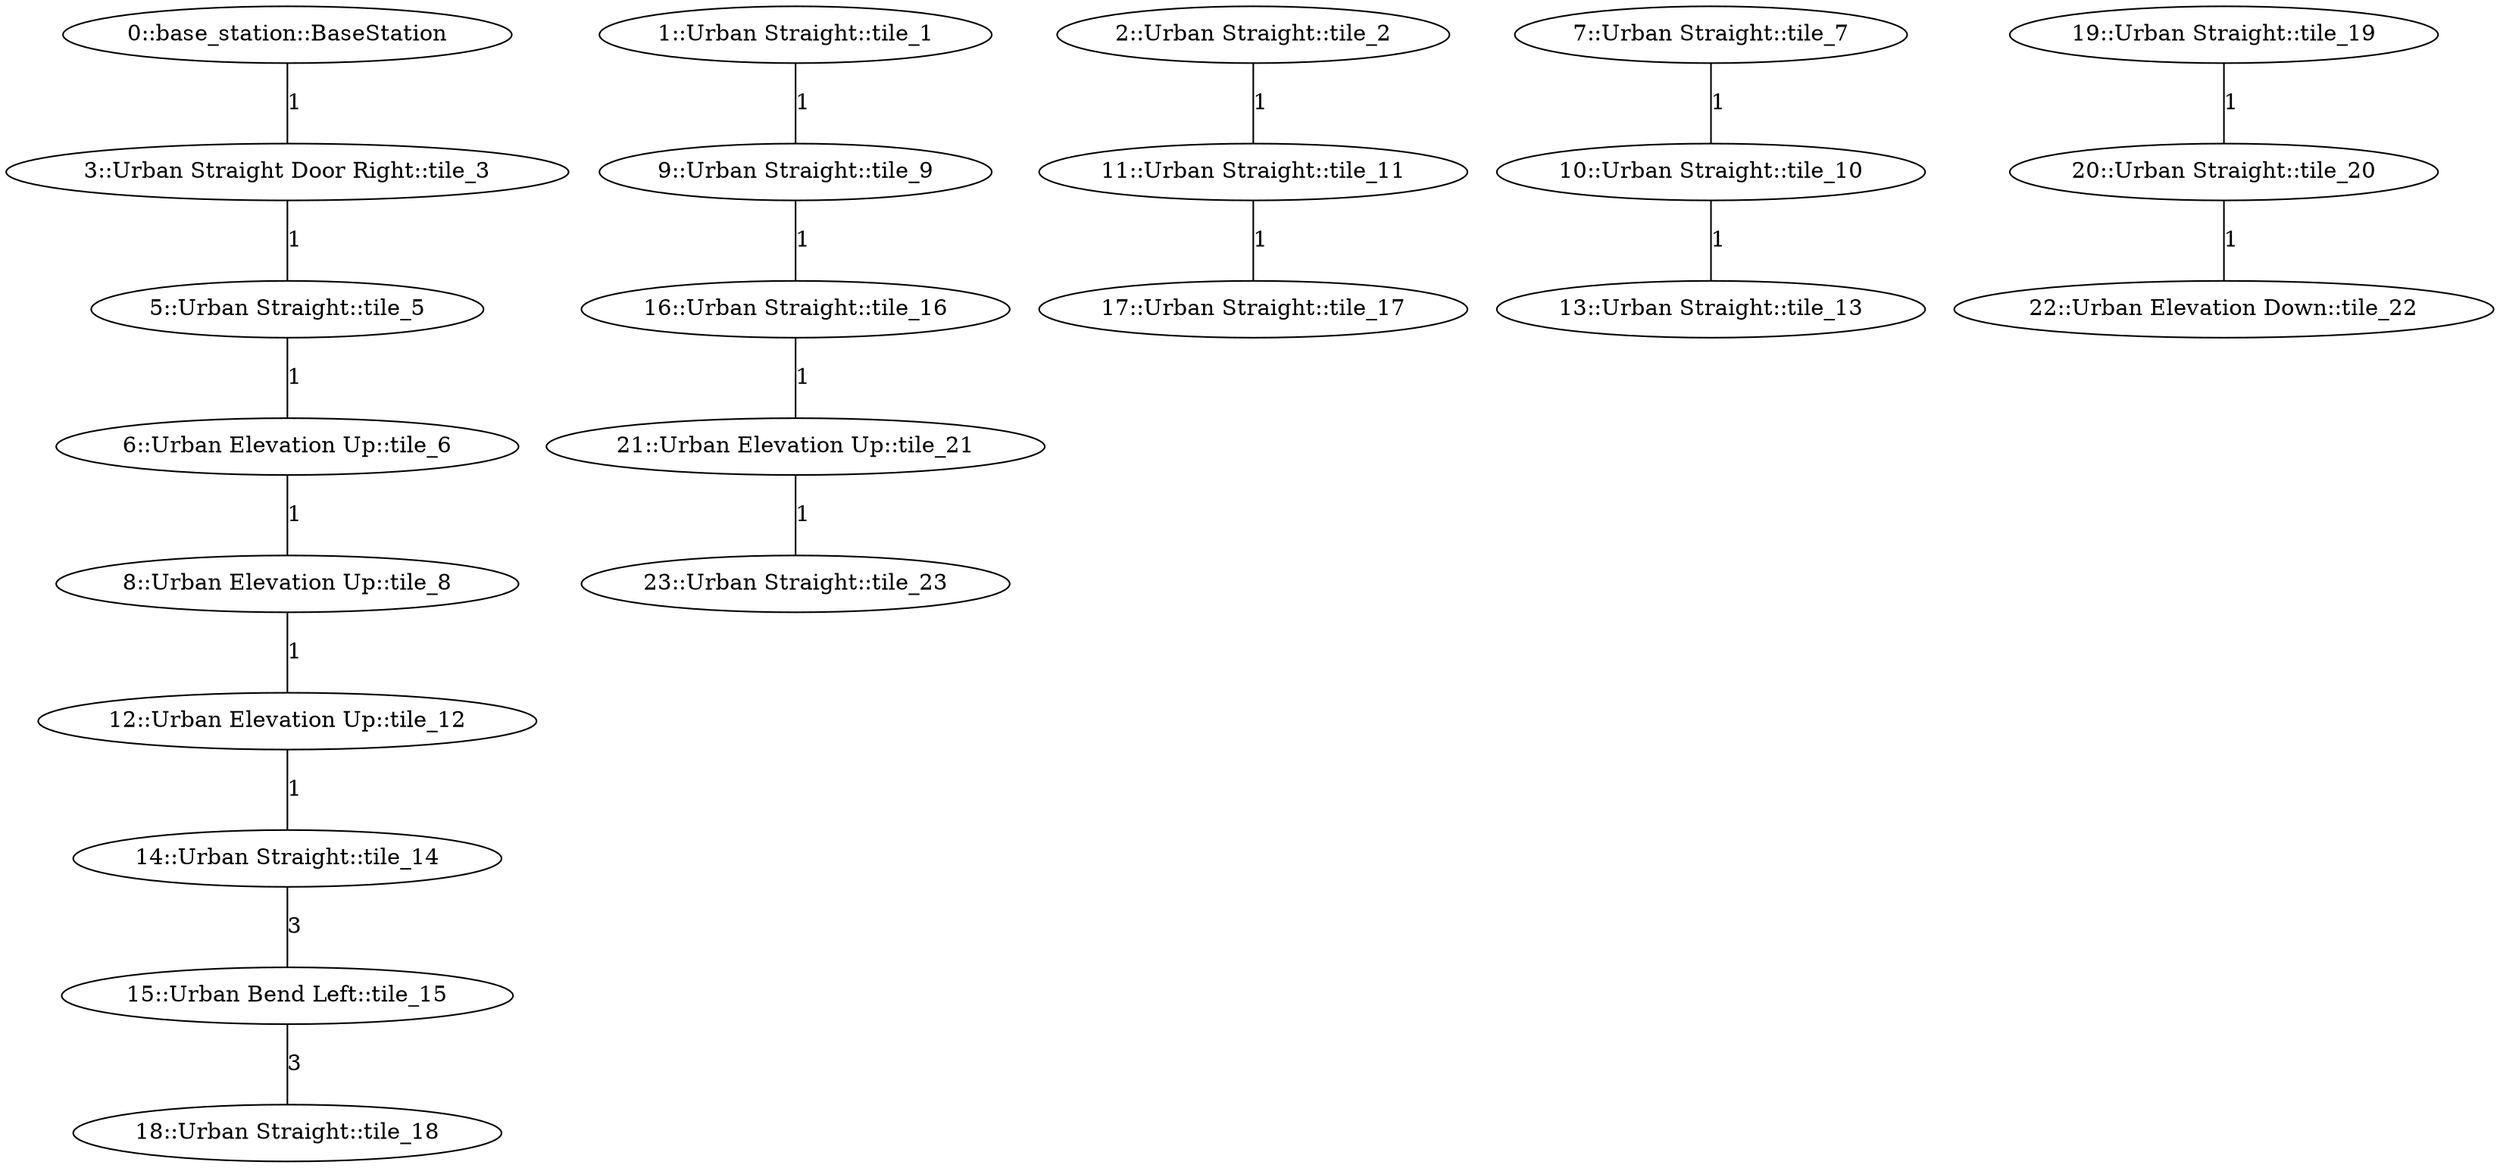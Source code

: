 /* Visibility graph for superpose_test_02.tsv */
/* Generated with the tile_tsv.py script: */
/*   tile_tsv.py superpose_test_02.tsv -\-graph-file superpose_test_02.dot -\-world-file superpose_test_02.sdf -\-world-name superpose_test_02 -\-y0 40 -\-scale_x 40 -\-scale_y 40 -\-urban */

graph {
  /* ==== Vertices ==== */

  /* Base station / Staging area */
  0   [label="0::base_station::BaseStation"];

  1   [label="1::Urban Straight::tile_1"];
  2   [label="2::Urban Straight::tile_2"];
  3   [label="3::Urban Straight Door Right::tile_3"];
  5   [label="5::Urban Straight::tile_5"];
  6   [label="6::Urban Elevation Up::tile_6"];
  7   [label="7::Urban Straight::tile_7"];
  8   [label="8::Urban Elevation Up::tile_8"];
  9   [label="9::Urban Straight::tile_9"];
  10  [label="10::Urban Straight::tile_10"];
  11  [label="11::Urban Straight::tile_11"];
  12  [label="12::Urban Elevation Up::tile_12"];
  13  [label="13::Urban Straight::tile_13"];
  14  [label="14::Urban Straight::tile_14"];
  15  [label="15::Urban Bend Left::tile_15"];
  16  [label="16::Urban Straight::tile_16"];
  17  [label="17::Urban Straight::tile_17"];
  18  [label="18::Urban Straight::tile_18"];
  19  [label="19::Urban Straight::tile_19"];
  20  [label="20::Urban Straight::tile_20"];
  21  [label="21::Urban Elevation Up::tile_21"];
  22  [label="22::Urban Elevation Down::tile_22"];
  23  [label="23::Urban Straight::tile_23"];

  /* ==== Edges ==== */

  /* Base station */
  0  -- 3   [label=1];
  1  -- 9   [label=1];
  2  -- 11  [label=1];
  3  -- 5   [label=1];
  5  -- 6   [label=1];
  6  -- 8   [label=1];
  7  -- 10  [label=1];
  8  -- 12  [label=1];
  10 -- 13  [label=1];
  9  -- 16  [label=1];
  11 -- 17  [label=1];
  12 -- 14  [label=1];
  14 -- 15  [label=3];
  15 -- 18  [label=3];
  16 -- 21  [label=1];
  19 -- 20  [label=1];
  20 -- 22  [label=1];
  21 -- 23  [label=1];
}
